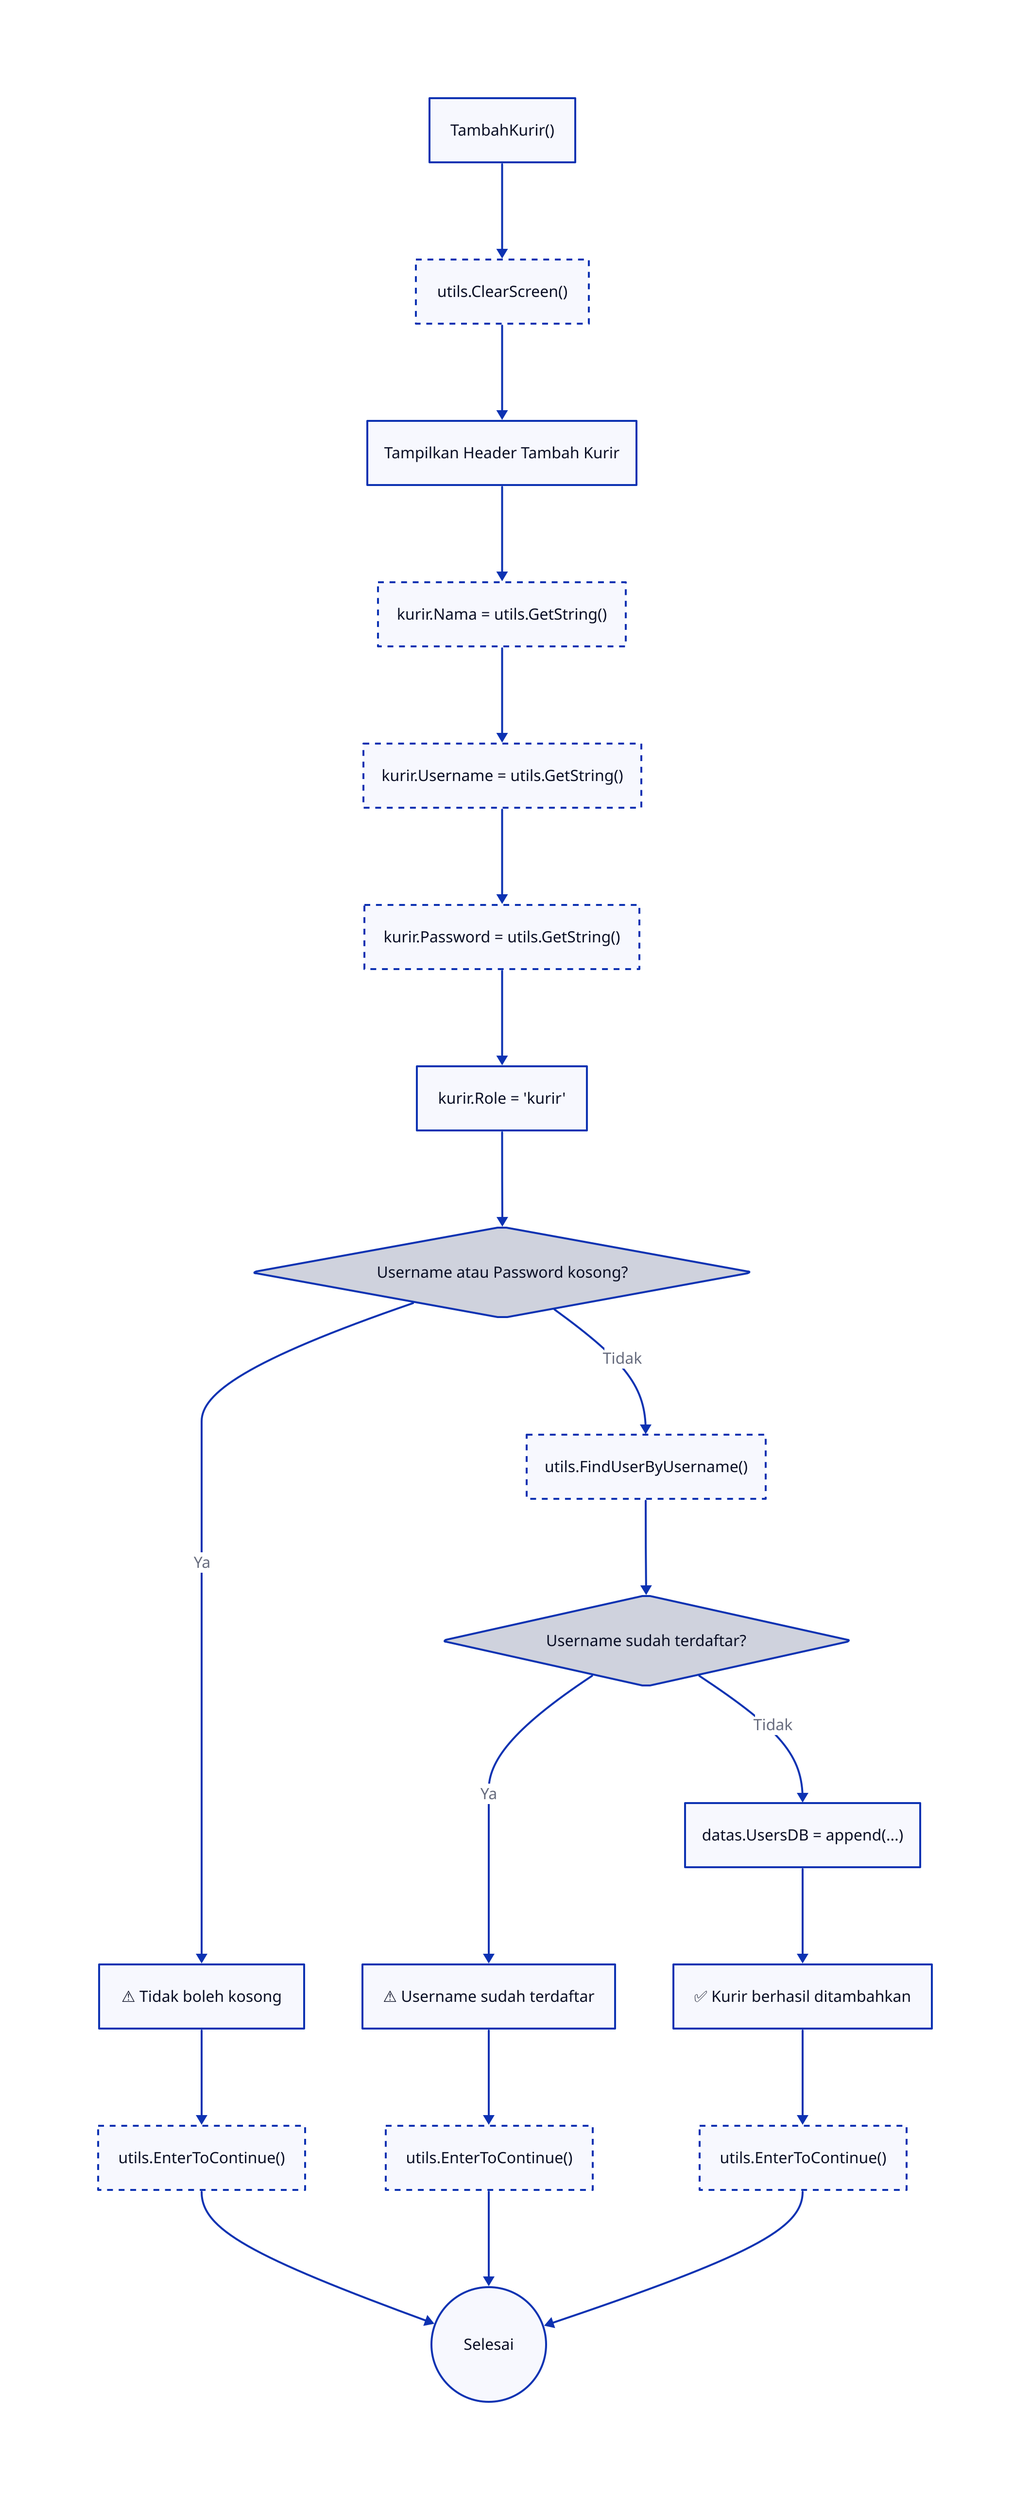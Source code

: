 TambahKurir: {
  label: "TambahKurir()"
  shape: rectangle
}

ClearScreen: {
  label: "utils.ClearScreen()"
  shape: rectangle
  style: {
    stroke-dash: 3
  }
}

TampilkanJudul: {
  label: "Tampilkan Header Tambah Kurir"
  shape: rectangle
}

InputNama: {
  label: "kurir.Nama = utils.GetString()"
  shape: rectangle
  style: {
    stroke-dash: 3
  }
}

InputUsername: {
  label: "kurir.Username = utils.GetString()"
  shape: rectangle
  style: {
    stroke-dash: 3
  }
}

InputPassword: {
  label: "kurir.Password = utils.GetString()"
  shape: rectangle
  style: {
    stroke-dash: 3
  }
}

SetRoleKurir: {
  label: "kurir.Role = 'kurir'"
  shape: rectangle
}

CekKosong: {
  label: "Username atau Password kosong?"
  shape: diamond
}

TampilkanKosong: {
  label: "⚠️  Tidak boleh kosong"
  shape: rectangle
}

EnterToContinueKosong: {
  label: "utils.EnterToContinue()"
  shape: rectangle
  style: {
    stroke-dash: 3
  }
}

FindUser: {
  label: "utils.FindUserByUsername()"
  shape: rectangle
  style: {
    stroke-dash: 3
  }
}

CekUsernameAda: {
  label: "Username sudah terdaftar?"
  shape: diamond
}

TampilkanDuplikat: {
  label: "⚠️  Username sudah terdaftar"
  shape: rectangle
}

EnterToContinueDuplikat: {
  label: "utils.EnterToContinue()"
  shape: rectangle
  style: {
    stroke-dash: 3
  }
}

SimpanKurir: {
  label: "datas.UsersDB = append(...)"
  shape: rectangle
}

TampilkanSukses: {
  label: "✅  Kurir berhasil ditambahkan"
  shape: rectangle
}

EnterToContinueAkhir: {
  label: "utils.EnterToContinue()"
  shape: rectangle
  style: {
    stroke-dash: 3
  }
}

Selesai: {
  label: "Selesai"
  shape: circle
}

TambahKurir -> ClearScreen -> TampilkanJudul -> InputNama -> InputUsername -> InputPassword -> SetRoleKurir -> CekKosong
CekKosong -> TampilkanKosong: "Ya"
TampilkanKosong -> EnterToContinueKosong -> Selesai
CekKosong -> FindUser: "Tidak"
FindUser -> CekUsernameAda
CekUsernameAda -> TampilkanDuplikat: "Ya"
TampilkanDuplikat -> EnterToContinueDuplikat -> Selesai
CekUsernameAda -> SimpanKurir: "Tidak"
SimpanKurir -> TampilkanSukses -> EnterToContinueAkhir -> Selesai

